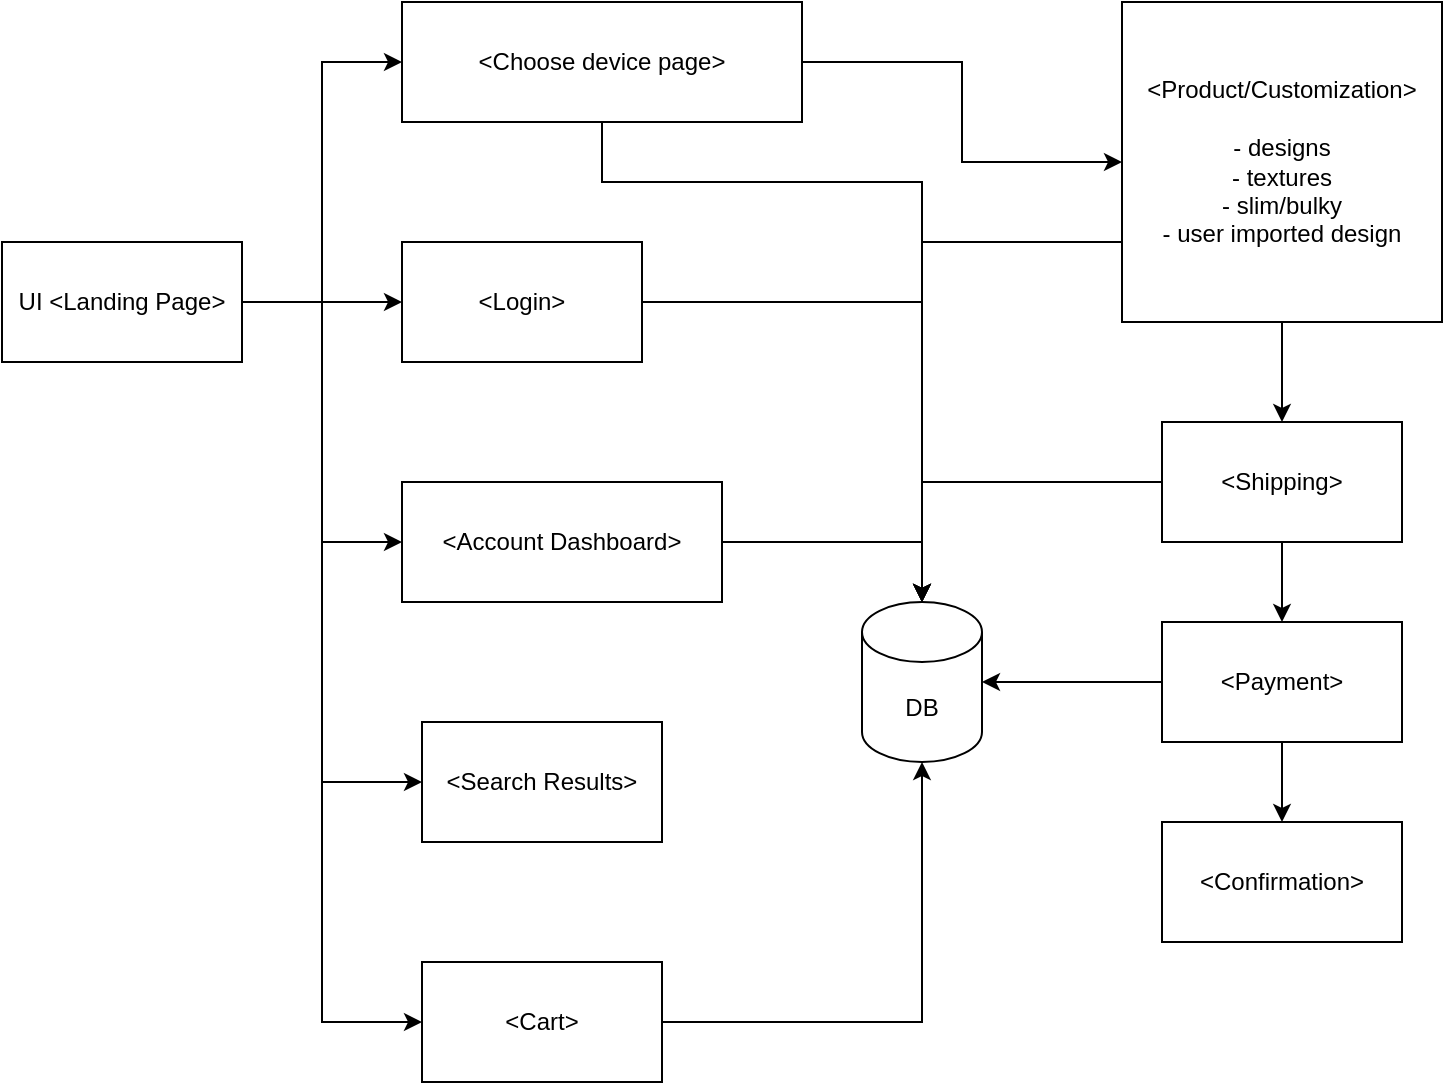 <mxfile version="22.1.0" type="device">
  <diagram name="Page-1" id="MppusrqFC6pN8X1Cddnk">
    <mxGraphModel dx="2074" dy="1132" grid="1" gridSize="10" guides="1" tooltips="1" connect="1" arrows="1" fold="1" page="1" pageScale="1" pageWidth="1400" pageHeight="850" math="0" shadow="0">
      <root>
        <mxCell id="0" />
        <mxCell id="1" parent="0" />
        <mxCell id="g_kcFrw5ImKOXgTKUrPx-5" style="edgeStyle=orthogonalEdgeStyle;rounded=0;orthogonalLoop=1;jettySize=auto;html=1;exitX=1;exitY=0.5;exitDx=0;exitDy=0;entryX=0;entryY=0.5;entryDx=0;entryDy=0;" parent="1" source="bTB6B5CJKNhe1ytg13iO-5" target="bTB6B5CJKNhe1ytg13iO-7" edge="1">
          <mxGeometry relative="1" as="geometry" />
        </mxCell>
        <mxCell id="g_kcFrw5ImKOXgTKUrPx-6" style="edgeStyle=orthogonalEdgeStyle;rounded=0;orthogonalLoop=1;jettySize=auto;html=1;exitX=1;exitY=0.5;exitDx=0;exitDy=0;entryX=0;entryY=0.5;entryDx=0;entryDy=0;" parent="1" source="bTB6B5CJKNhe1ytg13iO-5" target="bTB6B5CJKNhe1ytg13iO-8" edge="1">
          <mxGeometry relative="1" as="geometry" />
        </mxCell>
        <mxCell id="g_kcFrw5ImKOXgTKUrPx-8" style="edgeStyle=orthogonalEdgeStyle;rounded=0;orthogonalLoop=1;jettySize=auto;html=1;exitX=1;exitY=0.5;exitDx=0;exitDy=0;entryX=0;entryY=0.5;entryDx=0;entryDy=0;" parent="1" source="bTB6B5CJKNhe1ytg13iO-5" target="bTB6B5CJKNhe1ytg13iO-24" edge="1">
          <mxGeometry relative="1" as="geometry">
            <Array as="points">
              <mxPoint x="240" y="180" />
              <mxPoint x="240" y="420" />
            </Array>
          </mxGeometry>
        </mxCell>
        <mxCell id="g_kcFrw5ImKOXgTKUrPx-16" style="edgeStyle=orthogonalEdgeStyle;rounded=0;orthogonalLoop=1;jettySize=auto;html=1;exitX=1;exitY=0.5;exitDx=0;exitDy=0;entryX=0;entryY=0.5;entryDx=0;entryDy=0;" parent="1" source="bTB6B5CJKNhe1ytg13iO-5" target="g_kcFrw5ImKOXgTKUrPx-1" edge="1">
          <mxGeometry relative="1" as="geometry" />
        </mxCell>
        <mxCell id="g_kcFrw5ImKOXgTKUrPx-17" style="edgeStyle=orthogonalEdgeStyle;rounded=0;orthogonalLoop=1;jettySize=auto;html=1;exitX=1;exitY=0.5;exitDx=0;exitDy=0;entryX=0;entryY=0.5;entryDx=0;entryDy=0;" parent="1" source="bTB6B5CJKNhe1ytg13iO-5" target="bTB6B5CJKNhe1ytg13iO-9" edge="1">
          <mxGeometry relative="1" as="geometry">
            <Array as="points">
              <mxPoint x="240" y="180" />
              <mxPoint x="240" y="540" />
            </Array>
          </mxGeometry>
        </mxCell>
        <mxCell id="bTB6B5CJKNhe1ytg13iO-5" value="UI &amp;lt;Landing Page&amp;gt;" style="rounded=0;whiteSpace=wrap;html=1;" parent="1" vertex="1">
          <mxGeometry x="80" y="150" width="120" height="60" as="geometry" />
        </mxCell>
        <mxCell id="UUJRLTCjyKjb8SARb0rG-7" style="edgeStyle=orthogonalEdgeStyle;rounded=0;orthogonalLoop=1;jettySize=auto;html=1;exitX=1;exitY=0.5;exitDx=0;exitDy=0;entryX=0;entryY=0.5;entryDx=0;entryDy=0;" parent="1" source="bTB6B5CJKNhe1ytg13iO-7" target="bTB6B5CJKNhe1ytg13iO-18" edge="1">
          <mxGeometry relative="1" as="geometry" />
        </mxCell>
        <mxCell id="bTB6B5CJKNhe1ytg13iO-7" value="&amp;lt;Choose device page&amp;gt;" style="rounded=0;whiteSpace=wrap;html=1;" parent="1" vertex="1">
          <mxGeometry x="280" y="30" width="200" height="60" as="geometry" />
        </mxCell>
        <mxCell id="bTB6B5CJKNhe1ytg13iO-8" value="&amp;lt;Login&amp;gt;" style="rounded=0;whiteSpace=wrap;html=1;" parent="1" vertex="1">
          <mxGeometry x="280" y="150" width="120" height="60" as="geometry" />
        </mxCell>
        <mxCell id="bTB6B5CJKNhe1ytg13iO-9" value="&amp;lt;Cart&amp;gt;" style="rounded=0;whiteSpace=wrap;html=1;" parent="1" vertex="1">
          <mxGeometry x="290" y="510" width="120" height="60" as="geometry" />
        </mxCell>
        <mxCell id="bTB6B5CJKNhe1ytg13iO-17" style="edgeStyle=orthogonalEdgeStyle;rounded=0;orthogonalLoop=1;jettySize=auto;html=1;exitX=0.5;exitY=1;exitDx=0;exitDy=0;" parent="1" source="bTB6B5CJKNhe1ytg13iO-18" target="bTB6B5CJKNhe1ytg13iO-20" edge="1">
          <mxGeometry relative="1" as="geometry" />
        </mxCell>
        <mxCell id="bTB6B5CJKNhe1ytg13iO-18" value="&amp;lt;Product/Customization&amp;gt;&lt;br&gt;&lt;br&gt;- designs&lt;br&gt;- textures&lt;br&gt;- slim/bulky&lt;br&gt;- user imported design" style="whiteSpace=wrap;html=1;aspect=fixed;" parent="1" vertex="1">
          <mxGeometry x="640" y="30" width="160" height="160" as="geometry" />
        </mxCell>
        <mxCell id="bTB6B5CJKNhe1ytg13iO-19" style="edgeStyle=orthogonalEdgeStyle;rounded=0;orthogonalLoop=1;jettySize=auto;html=1;exitX=0.5;exitY=1;exitDx=0;exitDy=0;" parent="1" source="bTB6B5CJKNhe1ytg13iO-20" target="bTB6B5CJKNhe1ytg13iO-22" edge="1">
          <mxGeometry relative="1" as="geometry" />
        </mxCell>
        <mxCell id="bTB6B5CJKNhe1ytg13iO-20" value="&amp;lt;Shipping&amp;gt;" style="rounded=0;whiteSpace=wrap;html=1;" parent="1" vertex="1">
          <mxGeometry x="660" y="240" width="120" height="60" as="geometry" />
        </mxCell>
        <mxCell id="bTB6B5CJKNhe1ytg13iO-21" style="edgeStyle=orthogonalEdgeStyle;rounded=0;orthogonalLoop=1;jettySize=auto;html=1;exitX=0.5;exitY=1;exitDx=0;exitDy=0;entryX=0.5;entryY=0;entryDx=0;entryDy=0;" parent="1" source="bTB6B5CJKNhe1ytg13iO-22" target="bTB6B5CJKNhe1ytg13iO-23" edge="1">
          <mxGeometry relative="1" as="geometry" />
        </mxCell>
        <mxCell id="bTB6B5CJKNhe1ytg13iO-22" value="&amp;lt;Payment&amp;gt;" style="rounded=0;whiteSpace=wrap;html=1;" parent="1" vertex="1">
          <mxGeometry x="660" y="340" width="120" height="60" as="geometry" />
        </mxCell>
        <mxCell id="bTB6B5CJKNhe1ytg13iO-23" value="&amp;lt;Confirmation&amp;gt;" style="rounded=0;whiteSpace=wrap;html=1;" parent="1" vertex="1">
          <mxGeometry x="660" y="440" width="120" height="60" as="geometry" />
        </mxCell>
        <mxCell id="bTB6B5CJKNhe1ytg13iO-24" value="&amp;lt;Search Results&amp;gt;" style="rounded=0;whiteSpace=wrap;html=1;" parent="1" vertex="1">
          <mxGeometry x="290" y="390" width="120" height="60" as="geometry" />
        </mxCell>
        <mxCell id="g_kcFrw5ImKOXgTKUrPx-1" value="&amp;lt;Account Dashboard&amp;gt;" style="rounded=0;whiteSpace=wrap;html=1;" parent="1" vertex="1">
          <mxGeometry x="280" y="270" width="160" height="60" as="geometry" />
        </mxCell>
        <mxCell id="UUJRLTCjyKjb8SARb0rG-1" value="DB" style="shape=cylinder3;whiteSpace=wrap;html=1;boundedLbl=1;backgroundOutline=1;size=15;" parent="1" vertex="1">
          <mxGeometry x="510" y="330" width="60" height="80" as="geometry" />
        </mxCell>
        <mxCell id="UUJRLTCjyKjb8SARb0rG-2" style="edgeStyle=orthogonalEdgeStyle;rounded=0;orthogonalLoop=1;jettySize=auto;html=1;exitX=1;exitY=0.5;exitDx=0;exitDy=0;entryX=0.5;entryY=0;entryDx=0;entryDy=0;entryPerimeter=0;" parent="1" source="g_kcFrw5ImKOXgTKUrPx-1" target="UUJRLTCjyKjb8SARb0rG-1" edge="1">
          <mxGeometry relative="1" as="geometry" />
        </mxCell>
        <mxCell id="UUJRLTCjyKjb8SARb0rG-3" style="edgeStyle=orthogonalEdgeStyle;rounded=0;orthogonalLoop=1;jettySize=auto;html=1;exitX=1;exitY=0.5;exitDx=0;exitDy=0;entryX=0.5;entryY=0;entryDx=0;entryDy=0;entryPerimeter=0;" parent="1" source="bTB6B5CJKNhe1ytg13iO-8" target="UUJRLTCjyKjb8SARb0rG-1" edge="1">
          <mxGeometry relative="1" as="geometry" />
        </mxCell>
        <mxCell id="UUJRLTCjyKjb8SARb0rG-4" style="edgeStyle=orthogonalEdgeStyle;rounded=0;orthogonalLoop=1;jettySize=auto;html=1;exitX=0.5;exitY=1;exitDx=0;exitDy=0;entryX=0.5;entryY=0;entryDx=0;entryDy=0;entryPerimeter=0;" parent="1" source="bTB6B5CJKNhe1ytg13iO-7" target="UUJRLTCjyKjb8SARb0rG-1" edge="1">
          <mxGeometry relative="1" as="geometry">
            <Array as="points">
              <mxPoint x="380" y="120" />
              <mxPoint x="540" y="120" />
            </Array>
          </mxGeometry>
        </mxCell>
        <mxCell id="UUJRLTCjyKjb8SARb0rG-6" style="edgeStyle=orthogonalEdgeStyle;rounded=0;orthogonalLoop=1;jettySize=auto;html=1;exitX=1;exitY=0.5;exitDx=0;exitDy=0;entryX=0.5;entryY=1;entryDx=0;entryDy=0;entryPerimeter=0;" parent="1" source="bTB6B5CJKNhe1ytg13iO-9" target="UUJRLTCjyKjb8SARb0rG-1" edge="1">
          <mxGeometry relative="1" as="geometry" />
        </mxCell>
        <mxCell id="UUJRLTCjyKjb8SARb0rG-9" style="edgeStyle=orthogonalEdgeStyle;rounded=0;orthogonalLoop=1;jettySize=auto;html=1;exitX=0;exitY=0.75;exitDx=0;exitDy=0;entryX=0.5;entryY=0;entryDx=0;entryDy=0;entryPerimeter=0;" parent="1" source="bTB6B5CJKNhe1ytg13iO-18" target="UUJRLTCjyKjb8SARb0rG-1" edge="1">
          <mxGeometry relative="1" as="geometry" />
        </mxCell>
        <mxCell id="UUJRLTCjyKjb8SARb0rG-10" style="edgeStyle=orthogonalEdgeStyle;rounded=0;orthogonalLoop=1;jettySize=auto;html=1;exitX=0;exitY=0.5;exitDx=0;exitDy=0;entryX=1;entryY=0.5;entryDx=0;entryDy=0;entryPerimeter=0;" parent="1" source="bTB6B5CJKNhe1ytg13iO-22" target="UUJRLTCjyKjb8SARb0rG-1" edge="1">
          <mxGeometry relative="1" as="geometry" />
        </mxCell>
        <mxCell id="rR4hLb4heXCsOIOGweqq-1" style="edgeStyle=orthogonalEdgeStyle;rounded=0;orthogonalLoop=1;jettySize=auto;html=1;exitX=0;exitY=0.5;exitDx=0;exitDy=0;entryX=0.5;entryY=0;entryDx=0;entryDy=0;entryPerimeter=0;" edge="1" parent="1" source="bTB6B5CJKNhe1ytg13iO-20" target="UUJRLTCjyKjb8SARb0rG-1">
          <mxGeometry relative="1" as="geometry" />
        </mxCell>
      </root>
    </mxGraphModel>
  </diagram>
</mxfile>
